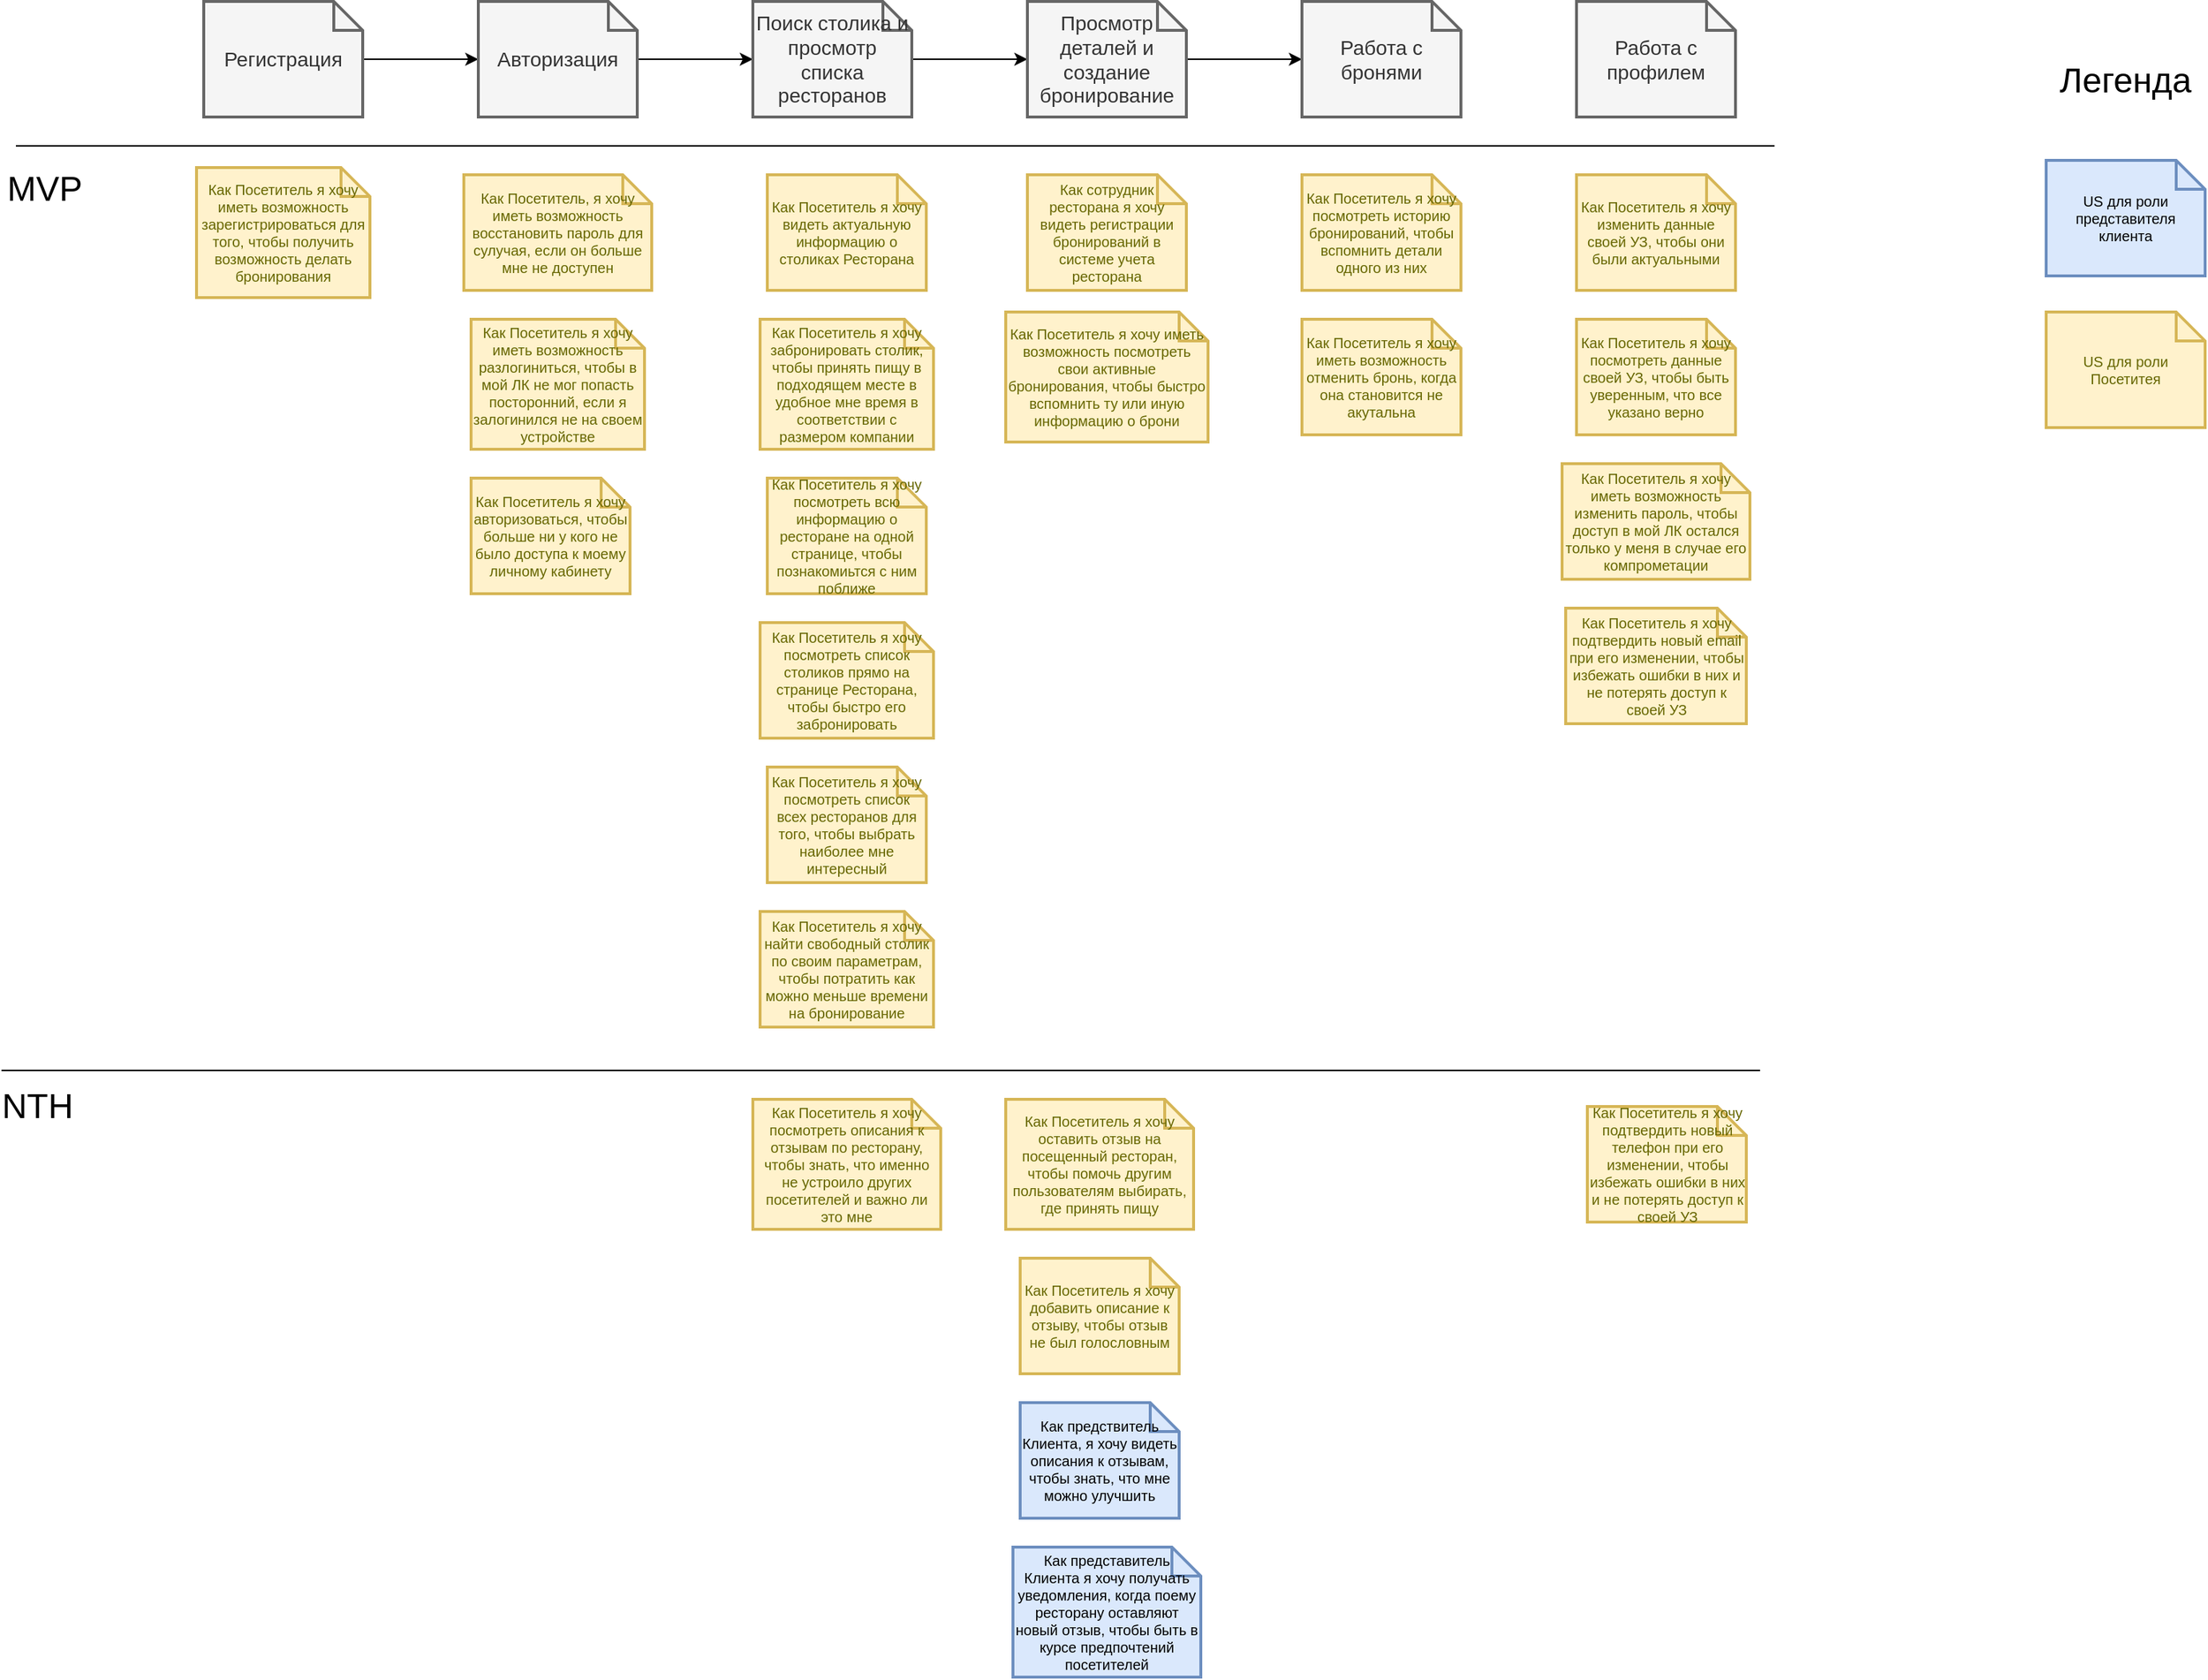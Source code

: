 <mxfile version="17.4.6" type="github">
  <diagram id="Uw1SP8vliRWfZXQLp1HO" name="Page-1">
    <mxGraphModel dx="960" dy="604" grid="1" gridSize="10" guides="1" tooltips="1" connect="1" arrows="1" fold="1" page="1" pageScale="1" pageWidth="827" pageHeight="1169" math="0" shadow="0">
      <root>
        <mxCell id="0" />
        <mxCell id="1" parent="0" />
        <mxCell id="wvL-tG8At92w955u0kJQ-1" value="Как Посетитель я хочу авторизоваться, чтобы больше ни у кого не было доступа к моему личному кабинету" style="shape=note;strokeWidth=2;fontSize=10;size=20;whiteSpace=wrap;html=1;fillColor=#fff2cc;strokeColor=#d6b656;fontColor=#666600;" parent="1" vertex="1">
          <mxGeometry x="345" y="390" width="110.0" height="80" as="geometry" />
        </mxCell>
        <mxCell id="wvL-tG8At92w955u0kJQ-2" value="Как Посетитель я хочу иметь возможность разлогиниться, чтобы в мой ЛК не мог попасть посторонний, если я залогинился не на своем устройстве" style="shape=note;strokeWidth=2;fontSize=10;size=20;whiteSpace=wrap;html=1;fillColor=#fff2cc;strokeColor=#d6b656;fontColor=#666600;" parent="1" vertex="1">
          <mxGeometry x="345" y="280" width="120" height="90" as="geometry" />
        </mxCell>
        <mxCell id="wvL-tG8At92w955u0kJQ-3" value="Как Посетитель я хочу иметь возможность зарегистрироваться для того, чтобы получить возможность делать бронирования" style="shape=note;strokeWidth=2;fontSize=10;size=20;whiteSpace=wrap;html=1;fillColor=#fff2cc;strokeColor=#d6b656;fontColor=#666600;" parent="1" vertex="1">
          <mxGeometry x="155" y="175" width="120" height="90" as="geometry" />
        </mxCell>
        <mxCell id="wvL-tG8At92w955u0kJQ-4" value="Как Посетитель, я хочу иметь возможность восстановить пароль для сулучая, если он больше мне не доступен" style="shape=note;strokeWidth=2;fontSize=10;size=20;whiteSpace=wrap;html=1;fillColor=#fff2cc;strokeColor=#d6b656;fontColor=#666600;" parent="1" vertex="1">
          <mxGeometry x="340" y="180" width="130" height="80" as="geometry" />
        </mxCell>
        <mxCell id="wvL-tG8At92w955u0kJQ-5" value="Как Посетитель я хочу найти свободный столик по своим параметрам, чтобы потратить как можно меньше времени на бронирование" style="shape=note;strokeWidth=2;fontSize=10;size=20;whiteSpace=wrap;html=1;fillColor=#fff2cc;strokeColor=#d6b656;fontColor=#666600;" parent="1" vertex="1">
          <mxGeometry x="545" y="690" width="120" height="80" as="geometry" />
        </mxCell>
        <mxCell id="wvL-tG8At92w955u0kJQ-6" value="Как Посетитель я хочу посмотреть список всех ресторанов для того, чтобы выбрать наиболее мне интересный" style="shape=note;strokeWidth=2;fontSize=10;size=20;whiteSpace=wrap;html=1;fillColor=#fff2cc;strokeColor=#d6b656;fontColor=#666600;" parent="1" vertex="1">
          <mxGeometry x="550" y="590" width="110.0" height="80" as="geometry" />
        </mxCell>
        <mxCell id="wvL-tG8At92w955u0kJQ-7" value="Как Посетитель я хочу посмотреть всю информацию о ресторане на одной странице, чтобы познакомиьтся с ним поближе" style="shape=note;strokeWidth=2;fontSize=10;size=20;whiteSpace=wrap;html=1;fillColor=#fff2cc;strokeColor=#d6b656;fontColor=#666600;" parent="1" vertex="1">
          <mxGeometry x="550" y="390" width="110.0" height="80" as="geometry" />
        </mxCell>
        <mxCell id="wvL-tG8At92w155u0kJQ-1" value="Как Посетитель я хочу забронировать столик, чтобы принять пищу в подходящем месте в удобное мне время в соответствии с размером компании" style="shape=note;strokeWidth=2;fontSize=10;size=20;whiteSpace=wrap;html=1;fillColor=#fff2cc;strokeColor=#d6b656;fontColor=#666600;" parent="1" vertex="1">
          <mxGeometry x="545" y="280" width="120" height="90" as="geometry" />
        </mxCell>
        <mxCell id="wvL-tG8At92w925u0kJQ-1" value="Как сотрудник ресторана я хочу видеть регистрации бронирований в системе учета ресторана" style="shape=note;strokeWidth=2;fontSize=10;size=20;whiteSpace=wrap;html=1;fillColor=#fff2cc;strokeColor=#d6b656;fontColor=#666600;" parent="1" vertex="1">
          <mxGeometry x="730" y="180" width="110.0" height="80" as="geometry" />
        </mxCell>
        <mxCell id="wvL-tG8At92w935u0kJQ-1" value="Как Посетитель я хочу посмотреть список столиков прямо на странице Ресторана, чтобы быстро его забронировать" style="shape=note;strokeWidth=2;fontSize=10;size=20;whiteSpace=wrap;html=1;fillColor=#fff2cc;strokeColor=#d6b656;fontColor=#666600;" parent="1" vertex="1">
          <mxGeometry x="545" y="490" width="120" height="80" as="geometry" />
        </mxCell>
        <mxCell id="wvL-tG8At92w945u0kJQ-1" value="Как Посетитель я хочу иметь возможность посмотреть свои активные бронирования, чтобы быстро вспомнить ту или иную информацию о брони" style="shape=note;strokeWidth=2;fontSize=10;size=20;whiteSpace=wrap;html=1;fillColor=#fff2cc;strokeColor=#d6b656;fontColor=#666600;" parent="1" vertex="1">
          <mxGeometry x="715" y="275" width="140" height="90" as="geometry" />
        </mxCell>
        <mxCell id="wvL-tG8At92w975u0kJQ-1" value="Как Посетитель я хочу посмотреть историю бронирований, чтобы вспомнить детали одного из них" style="shape=note;strokeWidth=2;fontSize=10;size=20;whiteSpace=wrap;html=1;fillColor=#fff2cc;strokeColor=#d6b656;fontColor=#666600;" parent="1" vertex="1">
          <mxGeometry x="920" y="180" width="110.0" height="80" as="geometry" />
        </mxCell>
        <mxCell id="wvL-tG8At92w965u0kJQ-1" value="Как Посетитель я хочу оставить отзыв на посещенный ресторан, чтобы помочь другим пользователям выбирать, где принять пищу" style="shape=note;strokeWidth=2;fontSize=10;size=20;whiteSpace=wrap;html=1;fillColor=#fff2cc;strokeColor=#d6b656;fontColor=#666600;" parent="1" vertex="1">
          <mxGeometry x="715" y="820" width="130" height="90" as="geometry" />
        </mxCell>
        <mxCell id="wvL-tG8At92w985u0kJQ-1" value="Как Посетитель я хочу добавить описание к отзыву, чтобы отзыв не был голословным" style="shape=note;strokeWidth=2;fontSize=10;size=20;whiteSpace=wrap;html=1;fillColor=#fff2cc;strokeColor=#d6b656;fontColor=#666600;" parent="1" vertex="1">
          <mxGeometry x="725" y="930" width="110.0" height="80" as="geometry" />
        </mxCell>
        <mxCell id="wvL-tG8At92w995u0kJQ-1" value="Как Посетитель я хочу посмотреть описания к отзывам по ресторану, чтобы знать, что именно не устроило других посетителей и важно ли это мне" style="shape=note;strokeWidth=2;fontSize=10;size=20;whiteSpace=wrap;html=1;fillColor=#fff2cc;strokeColor=#d6b656;fontColor=#666600;" parent="1" vertex="1">
          <mxGeometry x="540" y="820" width="130" height="90" as="geometry" />
        </mxCell>
        <mxCell id="wvL-tG8At92w951u0kJQ-1" value="Как предствитель Клиента, я хочу видеть описания к отзывам, чтобы знать, что мне можно улучшить" style="shape=note;strokeWidth=2;fontSize=10;size=20;whiteSpace=wrap;html=1;fillColor=#dae8fc;strokeColor=#6c8ebf;" parent="1" vertex="1">
          <mxGeometry x="725" y="1030" width="110.0" height="80" as="geometry" />
        </mxCell>
        <mxCell id="wvL-tG8At92w952u0kJQ-1" value="Как Посетитель я хочу посмотреть данные своей УЗ, чтобы быть уверенным, что все указано верно" style="shape=note;strokeWidth=2;fontSize=10;size=20;whiteSpace=wrap;html=1;fillColor=#fff2cc;strokeColor=#d6b656;fontColor=#666600;" parent="1" vertex="1">
          <mxGeometry x="1110" y="280" width="110.0" height="80" as="geometry" />
        </mxCell>
        <mxCell id="wvL-tG8At92w953u0kJQ-1" value="Как Посетитель я хочу подтвердить новый телефон при его изменении, чтобы избежать ошибки в них и не потерять доступ к своей УЗ" style="shape=note;strokeWidth=2;fontSize=10;size=20;whiteSpace=wrap;html=1;fillColor=#fff2cc;strokeColor=#d6b656;fontColor=#666600;" parent="1" vertex="1">
          <mxGeometry x="1117.5" y="825" width="110.0" height="80" as="geometry" />
        </mxCell>
        <mxCell id="wvL-tG8At92w954u0kJQ-1" value="Как Посетитель я хочу подтвердить новый email при его изменении, чтобы избежать ошибки в них и не потерять доступ к своей УЗ" style="shape=note;strokeWidth=2;fontSize=10;size=20;whiteSpace=wrap;html=1;fillColor=#fff2cc;strokeColor=#d6b656;fontColor=#666600;" parent="1" vertex="1">
          <mxGeometry x="1102.5" y="480" width="125" height="80" as="geometry" />
        </mxCell>
        <mxCell id="wvL-tG8At92w956u0kJQ-1" value="Как представитель Клиента я хочу получать уведомления, когда поему ресторану оставляют новый отзыв, чтобы быть в курсе предпочтений посетителей" style="shape=note;strokeWidth=2;fontSize=10;size=20;whiteSpace=wrap;html=1;fillColor=#dae8fc;strokeColor=#6c8ebf;" parent="1" vertex="1">
          <mxGeometry x="720" y="1130" width="130" height="90" as="geometry" />
        </mxCell>
        <mxCell id="wvL-tG8At92w957u0kJQ-1" value="Как Посетитель я хочу иметь возможность отменить бронь, когда она становится не акутальна" style="shape=note;strokeWidth=2;fontSize=10;size=20;whiteSpace=wrap;html=1;fillColor=#fff2cc;strokeColor=#d6b656;fontColor=#666600;" parent="1" vertex="1">
          <mxGeometry x="920" y="280" width="110.0" height="80" as="geometry" />
        </mxCell>
        <mxCell id="wvL-tG8At92w958u0kJQ-1" value="Как Посетитель я хочу иметь возможность изменить пароль, чтобы доступ в мой ЛК остался только у меня в случае его компрометации" style="shape=note;strokeWidth=2;fontSize=10;size=20;whiteSpace=wrap;html=1;fillColor=#fff2cc;strokeColor=#d6b656;fontColor=#666600;" parent="1" vertex="1">
          <mxGeometry x="1100" y="380" width="130" height="80" as="geometry" />
        </mxCell>
        <mxCell id="wvL-tG8At92w959u0kJQ-1" value="Как Посетитель я хочу видеть актуальную информацию о столиках Ресторана" style="shape=note;strokeWidth=2;fontSize=10;size=20;whiteSpace=wrap;html=1;fillColor=#fff2cc;strokeColor=#d6b656;fontColor=#666600;" parent="1" vertex="1">
          <mxGeometry x="550" y="180" width="110.0" height="80" as="geometry" />
        </mxCell>
        <mxCell id="wvL-tG8At92w955u1kJQ-1" value="Как Посетитель я хочу изменить данные своей УЗ, чтобы они были актуальными" style="shape=note;strokeWidth=2;fontSize=10;size=20;whiteSpace=wrap;html=1;fillColor=#fff2cc;strokeColor=#d6b656;fontColor=#666600;" parent="1" vertex="1">
          <mxGeometry x="1110" y="180" width="110.0" height="80" as="geometry" />
        </mxCell>
        <mxCell id="2GLErqjDQ1SCSIou4Nq--5" value="" style="edgeStyle=orthogonalEdgeStyle;rounded=0;orthogonalLoop=1;jettySize=auto;html=1;" parent="1" source="2GLErqjDQ1SCSIou4Nq--2" target="2GLErqjDQ1SCSIou4Nq--4" edge="1">
          <mxGeometry relative="1" as="geometry" />
        </mxCell>
        <mxCell id="2GLErqjDQ1SCSIou4Nq--2" value="Регистрация" style="shape=note;strokeWidth=2;fontSize=14;size=20;whiteSpace=wrap;html=1;fillColor=#f5f5f5;fontColor=#333333;strokeColor=#666666;" parent="1" vertex="1">
          <mxGeometry x="160.0" y="60" width="110.0" height="80" as="geometry" />
        </mxCell>
        <mxCell id="2GLErqjDQ1SCSIou4Nq--7" value="" style="edgeStyle=orthogonalEdgeStyle;rounded=0;orthogonalLoop=1;jettySize=auto;html=1;" parent="1" source="2GLErqjDQ1SCSIou4Nq--4" target="2GLErqjDQ1SCSIou4Nq--6" edge="1">
          <mxGeometry relative="1" as="geometry" />
        </mxCell>
        <mxCell id="2GLErqjDQ1SCSIou4Nq--4" value="Авторизация" style="shape=note;strokeWidth=2;fontSize=14;size=20;whiteSpace=wrap;html=1;fillColor=#f5f5f5;fontColor=#333333;strokeColor=#666666;" parent="1" vertex="1">
          <mxGeometry x="350.0" y="60" width="110.0" height="80" as="geometry" />
        </mxCell>
        <mxCell id="2GLErqjDQ1SCSIou4Nq--9" value="" style="edgeStyle=orthogonalEdgeStyle;rounded=0;orthogonalLoop=1;jettySize=auto;html=1;" parent="1" source="2GLErqjDQ1SCSIou4Nq--6" target="2GLErqjDQ1SCSIou4Nq--8" edge="1">
          <mxGeometry relative="1" as="geometry" />
        </mxCell>
        <mxCell id="2GLErqjDQ1SCSIou4Nq--6" value="Поиск столика и просмотр списка ресторанов" style="shape=note;strokeWidth=2;fontSize=14;size=20;whiteSpace=wrap;html=1;fillColor=#f5f5f5;fontColor=#333333;strokeColor=#666666;" parent="1" vertex="1">
          <mxGeometry x="540.0" y="60" width="110.0" height="80" as="geometry" />
        </mxCell>
        <mxCell id="2GLErqjDQ1SCSIou4Nq--11" value="" style="edgeStyle=orthogonalEdgeStyle;rounded=0;orthogonalLoop=1;jettySize=auto;html=1;" parent="1" source="2GLErqjDQ1SCSIou4Nq--8" target="2GLErqjDQ1SCSIou4Nq--10" edge="1">
          <mxGeometry relative="1" as="geometry" />
        </mxCell>
        <mxCell id="2GLErqjDQ1SCSIou4Nq--8" value="Просмотр деталей и создание бронирование" style="shape=note;strokeWidth=2;fontSize=14;size=20;whiteSpace=wrap;html=1;fillColor=#f5f5f5;fontColor=#333333;strokeColor=#666666;" parent="1" vertex="1">
          <mxGeometry x="730.0" y="60" width="110.0" height="80" as="geometry" />
        </mxCell>
        <mxCell id="2GLErqjDQ1SCSIou4Nq--10" value="Работа с бронями" style="shape=note;strokeWidth=2;fontSize=14;size=20;whiteSpace=wrap;html=1;fillColor=#f5f5f5;fontColor=#333333;strokeColor=#666666;" parent="1" vertex="1">
          <mxGeometry x="920.0" y="60" width="110.0" height="80" as="geometry" />
        </mxCell>
        <mxCell id="2GLErqjDQ1SCSIou4Nq--12" value="Работа с профилем" style="shape=note;strokeWidth=2;fontSize=14;size=20;whiteSpace=wrap;html=1;fillColor=#f5f5f5;fontColor=#333333;strokeColor=#666666;" parent="1" vertex="1">
          <mxGeometry x="1110.0" y="60" width="110.0" height="80" as="geometry" />
        </mxCell>
        <mxCell id="2GLErqjDQ1SCSIou4Nq--14" value="MVP" style="text;html=1;strokeColor=none;fillColor=none;align=center;verticalAlign=middle;whiteSpace=wrap;rounded=0;fontSize=24;" parent="1" vertex="1">
          <mxGeometry x="20" y="175" width="60" height="30" as="geometry" />
        </mxCell>
        <mxCell id="2GLErqjDQ1SCSIou4Nq--15" value="" style="endArrow=none;html=1;rounded=0;fontSize=24;" parent="1" edge="1">
          <mxGeometry width="50" height="50" relative="1" as="geometry">
            <mxPoint x="30" y="160" as="sourcePoint" />
            <mxPoint x="1247.059" y="160" as="targetPoint" />
          </mxGeometry>
        </mxCell>
        <mxCell id="2GLErqjDQ1SCSIou4Nq--16" value="" style="endArrow=none;html=1;rounded=0;fontSize=24;" parent="1" edge="1">
          <mxGeometry width="50" height="50" relative="1" as="geometry">
            <mxPoint x="20.0" y="800" as="sourcePoint" />
            <mxPoint x="1237.059" y="800" as="targetPoint" />
          </mxGeometry>
        </mxCell>
        <mxCell id="2GLErqjDQ1SCSIou4Nq--17" value="NTH" style="text;html=1;strokeColor=none;fillColor=none;align=center;verticalAlign=middle;whiteSpace=wrap;rounded=0;fontSize=24;" parent="1" vertex="1">
          <mxGeometry x="20" y="810" width="50" height="30" as="geometry" />
        </mxCell>
        <mxCell id="2GLErqjDQ1SCSIou4Nq--18" value="Легенда" style="text;html=1;strokeColor=none;fillColor=none;align=center;verticalAlign=middle;whiteSpace=wrap;rounded=0;fontSize=24;" parent="1" vertex="1">
          <mxGeometry x="1460" y="100" width="60" height="30" as="geometry" />
        </mxCell>
        <mxCell id="2GLErqjDQ1SCSIou4Nq--22" value="US для роли представителя клиента" style="shape=note;strokeWidth=2;fontSize=10;size=20;whiteSpace=wrap;fillColor=#dae8fc;strokeColor=#6c8ebf;html=1;" parent="1" vertex="1">
          <mxGeometry x="1435" y="170" width="110" height="80" as="geometry" />
        </mxCell>
        <mxCell id="2GLErqjDQ1SCSIou4Nq--23" value="US для роли Посетитея" style="shape=note;strokeWidth=2;fontSize=10;size=20;whiteSpace=wrap;fillColor=#fff2cc;strokeColor=#d6b656;fontColor=#666600;html=1;" parent="1" vertex="1">
          <mxGeometry x="1435.0" y="275" width="110.0" height="80" as="geometry" />
        </mxCell>
      </root>
    </mxGraphModel>
  </diagram>
</mxfile>
